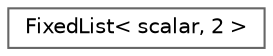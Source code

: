 digraph "Graphical Class Hierarchy"
{
 // LATEX_PDF_SIZE
  bgcolor="transparent";
  edge [fontname=Helvetica,fontsize=10,labelfontname=Helvetica,labelfontsize=10];
  node [fontname=Helvetica,fontsize=10,shape=box,height=0.2,width=0.4];
  rankdir="LR";
  Node0 [id="Node000000",label="FixedList\< scalar, 2 \>",height=0.2,width=0.4,color="grey40", fillcolor="white", style="filled",URL="$classFoam_1_1FixedList.html",tooltip=" "];
}

